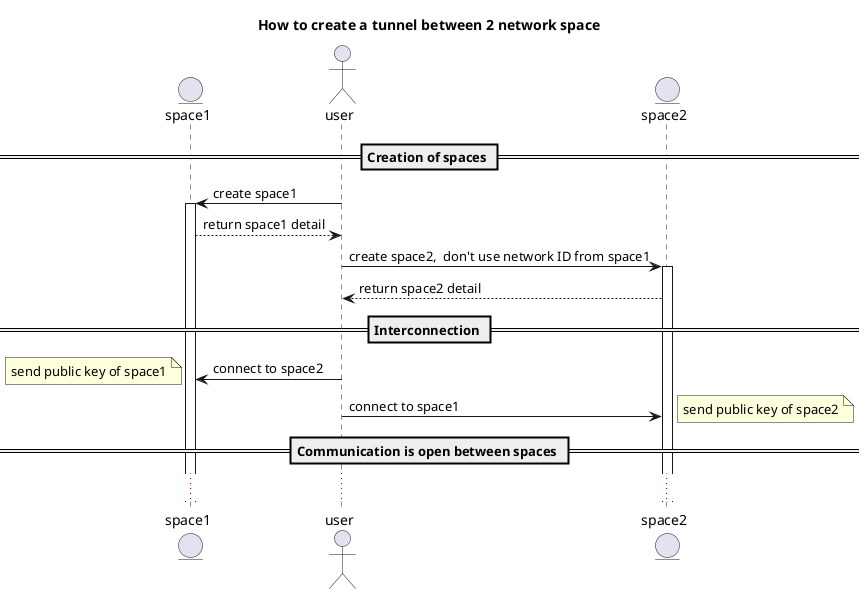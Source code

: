 @startuml
title How to create a tunnel between 2 network space
entity space1
actor user
entity space2

== Creation of spaces ==
user -> space1: create space1
activate space1
user <-- space1: return space1 detail
user -> space2: create space2,  don't use network ID from space1
activate space2
user <-- space2: return space2 detail
== Interconnection ==
user -> space1: connect to space2
note left: send public key of space1
user -> space2: connect to space1
note right: send public key of space2
== Communication is open between spaces ==
...
@enduml